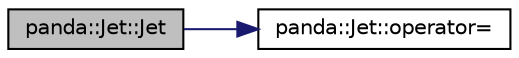 digraph G
{
  edge [fontname="Helvetica",fontsize="10",labelfontname="Helvetica",labelfontsize="10"];
  node [fontname="Helvetica",fontsize="10",shape=record];
  rankdir=LR;
  Node1 [label="panda::Jet::Jet",height=0.2,width=0.4,color="black", fillcolor="grey75", style="filled" fontcolor="black"];
  Node1 -> Node2 [color="midnightblue",fontsize="10",style="solid"];
  Node2 [label="panda::Jet::operator=",height=0.2,width=0.4,color="black", fillcolor="white", style="filled",URL="$classpanda_1_1Jet.html#a06509e069beffe7d5fa12a5450254e6a"];
}
